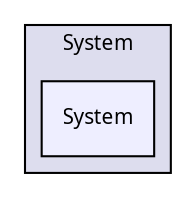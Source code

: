 digraph "Solution/Solution/Alicorn/Build/System/System" {
  compound=true
  node [ fontsize="10", fontname="Verdana"];
  edge [ labelfontsize="10", labelfontname="Verdana"];
  subgraph clusterdir_e4c66c923d83ea2bdee3f69030086c4d {
    graph [ bgcolor="#ddddee", pencolor="black", label="System" fontname="Verdana", fontsize="10", URL="dir_e4c66c923d83ea2bdee3f69030086c4d.html"]
  dir_b8950da01cd448e40abdd082a704c0ca [shape=box, label="System", style="filled", fillcolor="#eeeeff", pencolor="black", URL="dir_b8950da01cd448e40abdd082a704c0ca.html"];
  }
}
